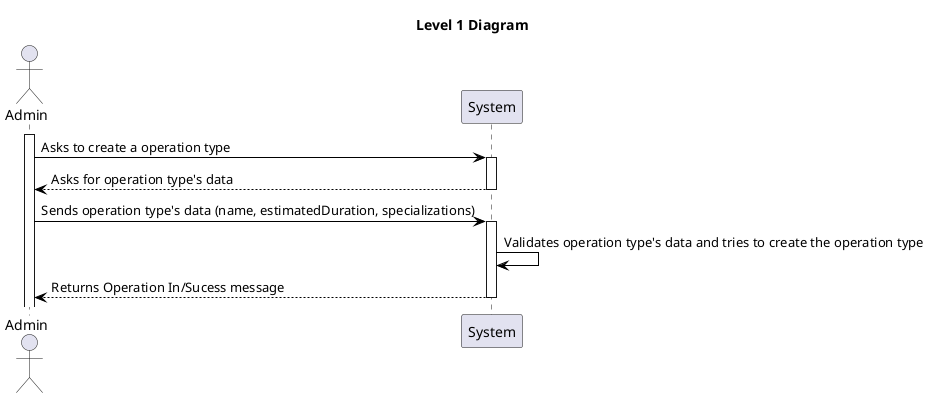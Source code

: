 @startuml level_1

title Level 1 Diagram

hide empty members
'skinparam Linetype ortho

skinparam class {
    BackgroundColor<<valueObject>> #D6EAF8
    BackgroundColor<<root>> #FDEBD0
    BackgroundColor<<service>> #D1F2EB
    BackgroundColor #FEF9E7
    ArrowColor Black
}

skinparam package {
    BackgroundColor #EBF5FB
}

actor Admin as A

activate A
A -> System: Asks to create a operation type
activate System
System --> A: Asks for operation type's data
deactivate System
A -> System: Sends operation type's data (name, estimatedDuration, specializations)
activate System
System -> System: Validates operation type's data and tries to create the operation type
System --> A: Returns Operation In/Sucess message
deactivate System

@enduml
